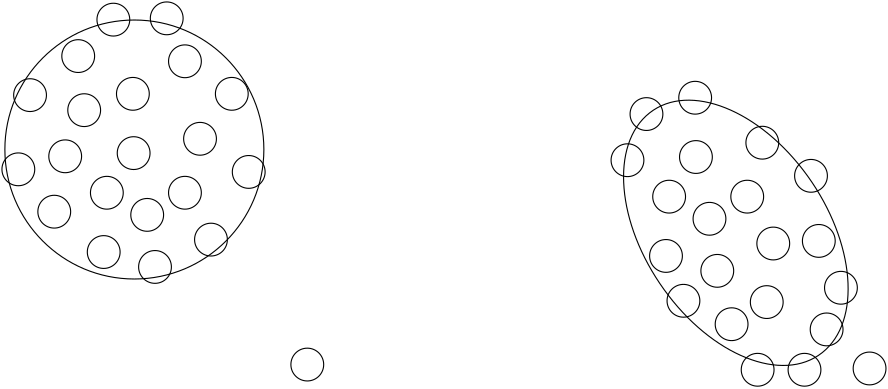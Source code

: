 <?xml version="1.0"?>
<!DOCTYPE ipe SYSTEM "ipe.dtd">
<ipe version="70218" creator="Ipe 7.2.24">
<info created="D:20221214124912" modified="D:20221214130251"/>
<ipestyle name="basic">
<symbol name="arrow/arc(spx)">
<path stroke="sym-stroke" fill="sym-stroke" pen="sym-pen">
0 0 m
-1 0.333 l
-1 -0.333 l
h
</path>
</symbol>
<symbol name="arrow/farc(spx)">
<path stroke="sym-stroke" fill="white" pen="sym-pen">
0 0 m
-1 0.333 l
-1 -0.333 l
h
</path>
</symbol>
<symbol name="arrow/ptarc(spx)">
<path stroke="sym-stroke" fill="sym-stroke" pen="sym-pen">
0 0 m
-1 0.333 l
-0.8 0 l
-1 -0.333 l
h
</path>
</symbol>
<symbol name="arrow/fptarc(spx)">
<path stroke="sym-stroke" fill="white" pen="sym-pen">
0 0 m
-1 0.333 l
-0.8 0 l
-1 -0.333 l
h
</path>
</symbol>
<symbol name="mark/circle(sx)" transformations="translations">
<path fill="sym-stroke">
0.6 0 0 0.6 0 0 e
0.4 0 0 0.4 0 0 e
</path>
</symbol>
<symbol name="mark/disk(sx)" transformations="translations">
<path fill="sym-stroke">
0.6 0 0 0.6 0 0 e
</path>
</symbol>
<symbol name="mark/fdisk(sfx)" transformations="translations">
<group>
<path fill="sym-fill">
0.5 0 0 0.5 0 0 e
</path>
<path fill="sym-stroke" fillrule="eofill">
0.6 0 0 0.6 0 0 e
0.4 0 0 0.4 0 0 e
</path>
</group>
</symbol>
<symbol name="mark/box(sx)" transformations="translations">
<path fill="sym-stroke" fillrule="eofill">
-0.6 -0.6 m
0.6 -0.6 l
0.6 0.6 l
-0.6 0.6 l
h
-0.4 -0.4 m
0.4 -0.4 l
0.4 0.4 l
-0.4 0.4 l
h
</path>
</symbol>
<symbol name="mark/square(sx)" transformations="translations">
<path fill="sym-stroke">
-0.6 -0.6 m
0.6 -0.6 l
0.6 0.6 l
-0.6 0.6 l
h
</path>
</symbol>
<symbol name="mark/fsquare(sfx)" transformations="translations">
<group>
<path fill="sym-fill">
-0.5 -0.5 m
0.5 -0.5 l
0.5 0.5 l
-0.5 0.5 l
h
</path>
<path fill="sym-stroke" fillrule="eofill">
-0.6 -0.6 m
0.6 -0.6 l
0.6 0.6 l
-0.6 0.6 l
h
-0.4 -0.4 m
0.4 -0.4 l
0.4 0.4 l
-0.4 0.4 l
h
</path>
</group>
</symbol>
<symbol name="mark/cross(sx)" transformations="translations">
<group>
<path fill="sym-stroke">
-0.43 -0.57 m
0.57 0.43 l
0.43 0.57 l
-0.57 -0.43 l
h
</path>
<path fill="sym-stroke">
-0.43 0.57 m
0.57 -0.43 l
0.43 -0.57 l
-0.57 0.43 l
h
</path>
</group>
</symbol>
<symbol name="arrow/fnormal(spx)">
<path stroke="sym-stroke" fill="white" pen="sym-pen">
0 0 m
-1 0.333 l
-1 -0.333 l
h
</path>
</symbol>
<symbol name="arrow/pointed(spx)">
<path stroke="sym-stroke" fill="sym-stroke" pen="sym-pen">
0 0 m
-1 0.333 l
-0.8 0 l
-1 -0.333 l
h
</path>
</symbol>
<symbol name="arrow/fpointed(spx)">
<path stroke="sym-stroke" fill="white" pen="sym-pen">
0 0 m
-1 0.333 l
-0.8 0 l
-1 -0.333 l
h
</path>
</symbol>
<symbol name="arrow/linear(spx)">
<path stroke="sym-stroke" pen="sym-pen">
-1 0.333 m
0 0 l
-1 -0.333 l
</path>
</symbol>
<symbol name="arrow/fdouble(spx)">
<path stroke="sym-stroke" fill="white" pen="sym-pen">
0 0 m
-1 0.333 l
-1 -0.333 l
h
-1 0 m
-2 0.333 l
-2 -0.333 l
h
</path>
</symbol>
<symbol name="arrow/double(spx)">
<path stroke="sym-stroke" fill="sym-stroke" pen="sym-pen">
0 0 m
-1 0.333 l
-1 -0.333 l
h
-1 0 m
-2 0.333 l
-2 -0.333 l
h
</path>
</symbol>
<symbol name="arrow/mid-normal(spx)">
<path stroke="sym-stroke" fill="sym-stroke" pen="sym-pen">
0.5 0 m
-0.5 0.333 l
-0.5 -0.333 l
h
</path>
</symbol>
<symbol name="arrow/mid-fnormal(spx)">
<path stroke="sym-stroke" fill="white" pen="sym-pen">
0.5 0 m
-0.5 0.333 l
-0.5 -0.333 l
h
</path>
</symbol>
<symbol name="arrow/mid-pointed(spx)">
<path stroke="sym-stroke" fill="sym-stroke" pen="sym-pen">
0.5 0 m
-0.5 0.333 l
-0.3 0 l
-0.5 -0.333 l
h
</path>
</symbol>
<symbol name="arrow/mid-fpointed(spx)">
<path stroke="sym-stroke" fill="white" pen="sym-pen">
0.5 0 m
-0.5 0.333 l
-0.3 0 l
-0.5 -0.333 l
h
</path>
</symbol>
<symbol name="arrow/mid-double(spx)">
<path stroke="sym-stroke" fill="sym-stroke" pen="sym-pen">
1 0 m
0 0.333 l
0 -0.333 l
h
0 0 m
-1 0.333 l
-1 -0.333 l
h
</path>
</symbol>
<symbol name="arrow/mid-fdouble(spx)">
<path stroke="sym-stroke" fill="white" pen="sym-pen">
1 0 m
0 0.333 l
0 -0.333 l
h
0 0 m
-1 0.333 l
-1 -0.333 l
h
</path>
</symbol>
<anglesize name="22.5 deg" value="22.5"/>
<anglesize name="30 deg" value="30"/>
<anglesize name="45 deg" value="45"/>
<anglesize name="60 deg" value="60"/>
<anglesize name="90 deg" value="90"/>
<arrowsize name="large" value="10"/>
<arrowsize name="small" value="5"/>
<arrowsize name="tiny" value="3"/>
<color name="blue" value="0 0 1"/>
<color name="brown" value="0.647 0.165 0.165"/>
<color name="darkblue" value="0 0 0.545"/>
<color name="darkcyan" value="0 0.545 0.545"/>
<color name="darkgray" value="0.663"/>
<color name="darkgreen" value="0 0.392 0"/>
<color name="darkmagenta" value="0.545 0 0.545"/>
<color name="darkorange" value="1 0.549 0"/>
<color name="darkred" value="0.545 0 0"/>
<color name="gold" value="1 0.843 0"/>
<color name="gray" value="0.745"/>
<color name="green" value="0 1 0"/>
<color name="lightblue" value="0.678 0.847 0.902"/>
<color name="lightcyan" value="0.878 1 1"/>
<color name="lightgray" value="0.827"/>
<color name="lightgreen" value="0.565 0.933 0.565"/>
<color name="lightyellow" value="1 1 0.878"/>
<color name="navy" value="0 0 0.502"/>
<color name="orange" value="1 0.647 0"/>
<color name="pink" value="1 0.753 0.796"/>
<color name="purple" value="0.627 0.125 0.941"/>
<color name="red" value="1 0 0"/>
<color name="seagreen" value="0.18 0.545 0.341"/>
<color name="turquoise" value="0.251 0.878 0.816"/>
<color name="violet" value="0.933 0.51 0.933"/>
<color name="yellow" value="1 1 0"/>
<dashstyle name="dash dot dotted" value="[4 2 1 2 1 2] 0"/>
<dashstyle name="dash dotted" value="[4 2 1 2] 0"/>
<dashstyle name="dashed" value="[4] 0"/>
<dashstyle name="dotted" value="[1 3] 0"/>
<gridsize name="10 pts (~3.5 mm)" value="10"/>
<gridsize name="14 pts (~5 mm)" value="14"/>
<gridsize name="16 pts (~6 mm)" value="16"/>
<gridsize name="20 pts (~7 mm)" value="20"/>
<gridsize name="28 pts (~10 mm)" value="28"/>
<gridsize name="32 pts (~12 mm)" value="32"/>
<gridsize name="4 pts" value="4"/>
<gridsize name="56 pts (~20 mm)" value="56"/>
<gridsize name="8 pts (~3 mm)" value="8"/>
<opacity name="10%" value="0.1"/>
<opacity name="30%" value="0.3"/>
<opacity name="50%" value="0.5"/>
<opacity name="75%" value="0.75"/>
<pen name="fat" value="1.2"/>
<pen name="heavier" value="0.8"/>
<pen name="ultrafat" value="2"/>
<symbolsize name="large" value="5"/>
<symbolsize name="small" value="2"/>
<symbolsize name="tiny" value="1.1"/>
<textsize name="Huge" value="\Huge"/>
<textsize name="LARGE" value="\LARGE"/>
<textsize name="Large" value="\Large"/>
<textsize name="footnote" value="\footnotesize"/>
<textsize name="huge" value="\huge"/>
<textsize name="large" value="\large"/>
<textsize name="small" value="\small"/>
<textsize name="tiny" value="\tiny"/>
<textstyle name="center" begin="\begin{center}" end="\end{center}"/>
<textstyle name="item" begin="\begin{itemize}\item{}" end="\end{itemize}"/>
<textstyle name="itemize" begin="\begin{itemize}" end="\end{itemize}"/>
<tiling name="falling" angle="-60" step="4" width="1"/>
<tiling name="rising" angle="30" step="4" width="1"/>
</ipestyle>
<page>
<layer name="alpha"/>
<view layers="alpha" active="alpha"/>
<path layer="alpha" matrix="1 0 0 1 -6.09142 -0.937142" stroke="black">
5.90244 0 0 5.90244 146.61 505.181 e
</path>
<path matrix="1 0 0 1 12.3752 -15.2073" stroke="black">
5.90244 0 0 5.90244 146.61 505.181 e
</path>
<path matrix="1 0 0 1 -15.7391 -15.2073" stroke="black">
5.90244 0 0 5.90244 146.61 505.181 e
</path>
<path matrix="1 0 0 1 -47.6019 -6.77303" stroke="black">
5.90244 0 0 5.90244 146.61 505.181 e
</path>
<path matrix="1 0 0 1 -43.3847 19.9355" stroke="black">
5.90244 0 0 5.90244 146.61 505.181 e
</path>
<path matrix="1 0 0 1 -26.0476 33.9926" stroke="black">
5.90244 0 0 5.90244 146.61 505.181 e
</path>
<path matrix="1 0 0 1 -6.36764 20.4041" stroke="black">
5.90244 0 0 5.90244 146.61 505.181 e
</path>
<path matrix="1 0 0 1 12.3752 32.1183" stroke="black">
5.90244 0 0 5.90244 146.61 505.181 e
</path>
<path matrix="1 0 0 1 29.2437 20.4041" stroke="black">
5.90244 0 0 5.90244 146.61 505.181 e
</path>
<path matrix="0.432618 0.342362 -0.520604 0.722478 560.694 59.2579" stroke="black">
59.7148 0 0 59.7148 142.185 508.821 e
</path>
<path matrix="1 0 0 1 -23.8973 14.5252" stroke="black">
5.90244 0 0 5.90244 146.61 505.181 e
</path>
<path matrix="1 0 0 1 17.8055 4.21666" stroke="black">
5.90244 0 0 5.90244 146.61 505.181 e
</path>
<path matrix="1 0 0 1 -34.6745 -22.0233" stroke="black">
5.90244 0 0 5.90244 146.61 505.181 e
</path>
<path matrix="1 0 0 1 -16.8688 -36.549" stroke="black">
5.90244 0 0 5.90244 146.61 505.181 e
</path>
<path stroke="black">
46.6175 0 0 46.6175 140.78 505.541 e
</path>
<path matrix="1 0 0 1 56.4209 -77.059" stroke="black">
5.90244 0 0 5.90244 146.61 505.181 e
</path>
<path matrix="1 0 0 1 -1.21336 -23.1734" stroke="black">
5.90244 0 0 5.90244 146.61 505.181 e
</path>
<path matrix="1 0 0 1 21.7466 -32.0762" stroke="black">
5.90244 0 0 5.90244 146.61 505.181 e
</path>
<path matrix="1 0 0 1 35.3352 -7.71054" stroke="black">
5.90244 0 0 5.90244 146.61 505.181 e
</path>
<path matrix="1 0 0 1 -13.3962 47.1122" stroke="black">
5.90244 0 0 5.90244 146.61 505.181 e
</path>
<path matrix="1 0 0 1 5.81521 47.5808" stroke="black">
5.90244 0 0 5.90244 146.61 505.181 e
</path>
<path matrix="1 0 0 1 -30.7338 -2.08736" stroke="black">
5.90244 0 0 5.90244 146.61 505.181 e
</path>
<path matrix="1 0 0 1 1.59785 -41.9158" stroke="black">
5.90244 0 0 5.90244 146.61 505.181 e
</path>
<path matrix="1 0 0 1 196.331 -2.34318" stroke="black">
5.90244 0 0 5.90244 146.61 505.181 e
</path>
<path matrix="1 0 0 1 214.797 -16.6133" stroke="black">
5.90244 0 0 5.90244 146.61 505.181 e
</path>
<path matrix="1 0 0 1 186.683 -16.6133" stroke="black">
5.90244 0 0 5.90244 146.61 505.181 e
</path>
<path matrix="1 0 0 1 191.837 -54.099" stroke="black">
5.90244 0 0 5.90244 146.61 505.181 e
</path>
<path matrix="1 0 0 1 209.174 -62.5333" stroke="black">
5.90244 0 0 5.90244 146.61 505.181 e
</path>
<path matrix="1 0 0 1 221.826 -54.5676" stroke="black">
5.90244 0 0 5.90244 146.61 505.181 e
</path>
<path matrix="1 0 0 1 196.054 18.9981" stroke="black">
5.90244 0 0 5.90244 146.61 505.181 e
</path>
<path matrix="1 0 0 1 243.38 -64.4076" stroke="black">
5.90244 0 0 5.90244 146.61 505.181 e
</path>
<path matrix="1 0 0 1 218.546 -78.9332" stroke="black">
5.90244 0 0 5.90244 146.61 505.181 e
</path>
<path matrix="1 0 0 1 178.525 13.1192" stroke="black">
5.90244 0 0 5.90244 146.61 505.181 e
</path>
<path matrix="1 0 0 1 220.228 2.81062" stroke="black">
5.90244 0 0 5.90244 146.61 505.181 e
</path>
<path matrix="1 0 0 1 185.553 -37.955" stroke="black">
5.90244 0 0 5.90244 146.61 505.181 e
</path>
<path matrix="1 0 0 1 258.843 -78.465" stroke="black">
5.90244 0 0 5.90244 146.61 505.181 e
</path>
<path matrix="1 0 0 1 201.209 -24.5794" stroke="black">
5.90244 0 0 5.90244 146.61 505.181 e
</path>
<path matrix="1 0 0 1 224.169 -33.4822" stroke="black">
5.90244 0 0 5.90244 146.61 505.181 e
</path>
<path matrix="1 0 0 1 237.757 -9.11658" stroke="black">
5.90244 0 0 5.90244 146.61 505.181 e
</path>
<path matrix="1 0 0 1 240.569 -32.5452" stroke="black">
5.90244 0 0 5.90244 146.61 505.181 e
</path>
<path matrix="1 0 0 1 248.534 -49.4137" stroke="black">
5.90244 0 0 5.90244 146.61 505.181 e
</path>
<path matrix="1 0 0 1 171.688 -3.4934" stroke="black">
5.90244 0 0 5.90244 146.61 505.181 e
</path>
<path matrix="1 0 0 1 204.02 -43.3218" stroke="black">
5.90244 0 0 5.90244 146.61 505.181 e
</path>
<path matrix="1 0 0 1 235.415 -78.933" stroke="black">
5.90244 0 0 5.90244 146.61 505.181 e
</path>
</page>
</ipe>
